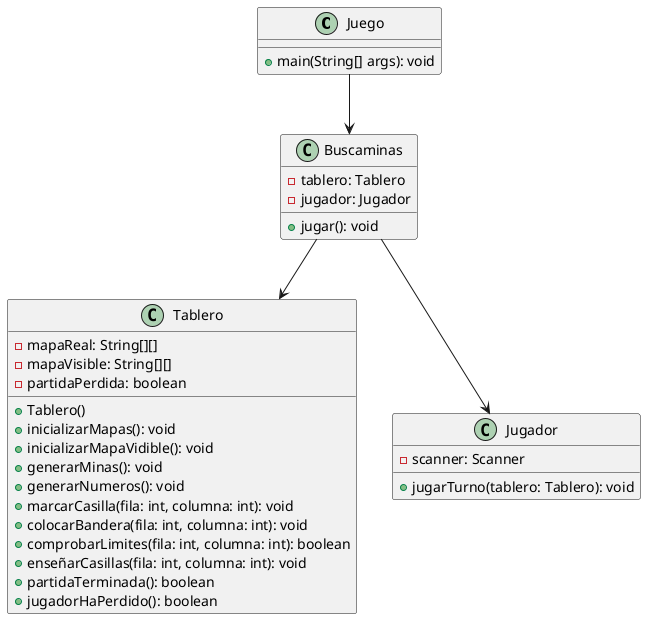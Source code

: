 @startuml

class Juego{
    +  main(String[] args): void

}

class Buscaminas {
  - tablero: Tablero
  - jugador: Jugador
  + jugar(): void
}

class Tablero {
  - mapaReal: String[][]
  - mapaVisible: String[][]
  - partidaPerdida: boolean
  + Tablero()
  + inicializarMapas(): void
  + inicializarMapaVidible(): void
  + generarMinas(): void
  + generarNumeros(): void
  + marcarCasilla(fila: int, columna: int): void
  + colocarBandera(fila: int, columna: int): void
  + comprobarLimites(fila: int, columna: int): boolean
  + enseñarCasillas(fila: int, columna: int): void
  + partidaTerminada(): boolean
  + jugadorHaPerdido(): boolean
}

class Jugador {
  - scanner: Scanner
  + jugarTurno(tablero: Tablero): void
}

Buscaminas  -->  Tablero 
Buscaminas  -->  Jugador 
Juego --> Buscaminas

@enduml
